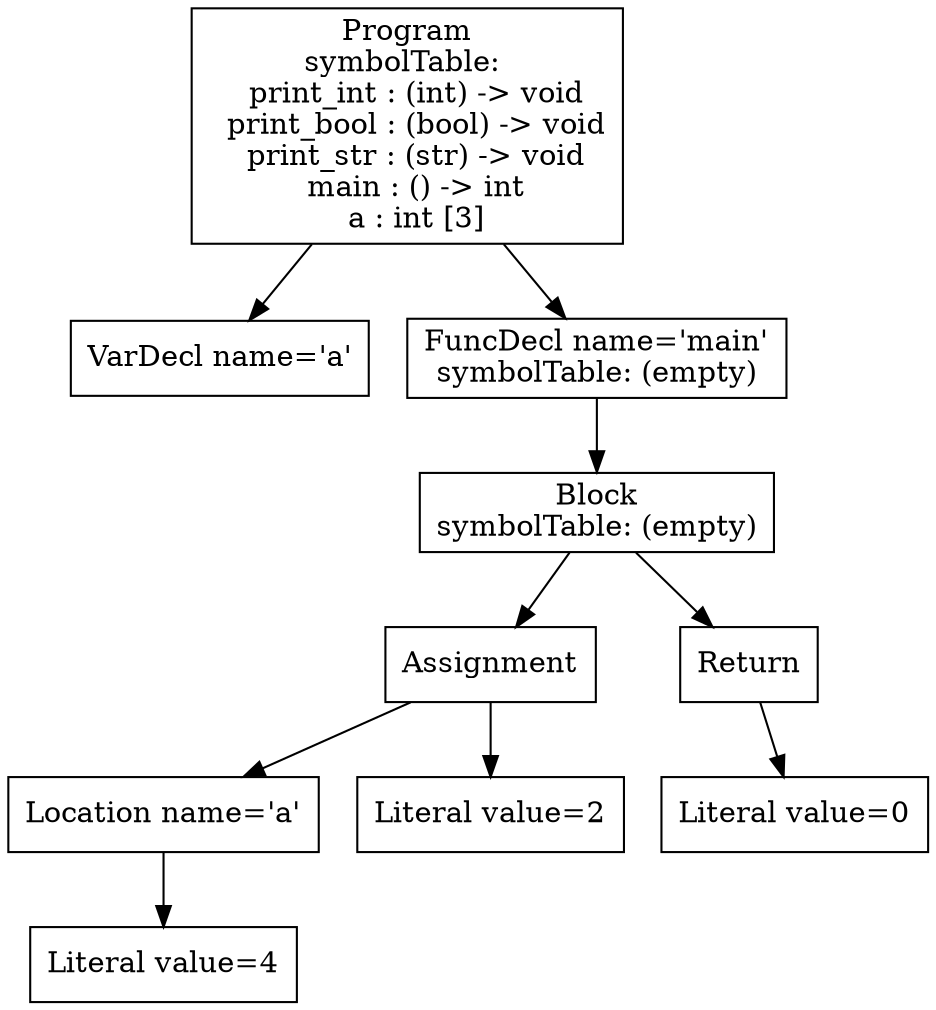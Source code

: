 digraph AST {
1 [shape=box, label="VarDecl name='a'"];
6 [shape=box, label="Literal value=4"];
5 [shape=box, label="Location name='a'"];
5 -> 6;
7 [shape=box, label="Literal value=2"];
4 [shape=box, label="Assignment"];
4 -> 5;
4 -> 7;
9 [shape=box, label="Literal value=0"];
8 [shape=box, label="Return"];
8 -> 9;
3 [shape=box, label="Block\nsymbolTable: (empty)"];
3 -> 4;
3 -> 8;
2 [shape=box, label="FuncDecl name='main'\nsymbolTable: (empty)"];
2 -> 3;
0 [shape=box, label="Program\nsymbolTable: \n  print_int : (int) -> void\n  print_bool : (bool) -> void\n  print_str : (str) -> void\n  main : () -> int\n  a : int [3]"];
0 -> 1;
0 -> 2;
}

